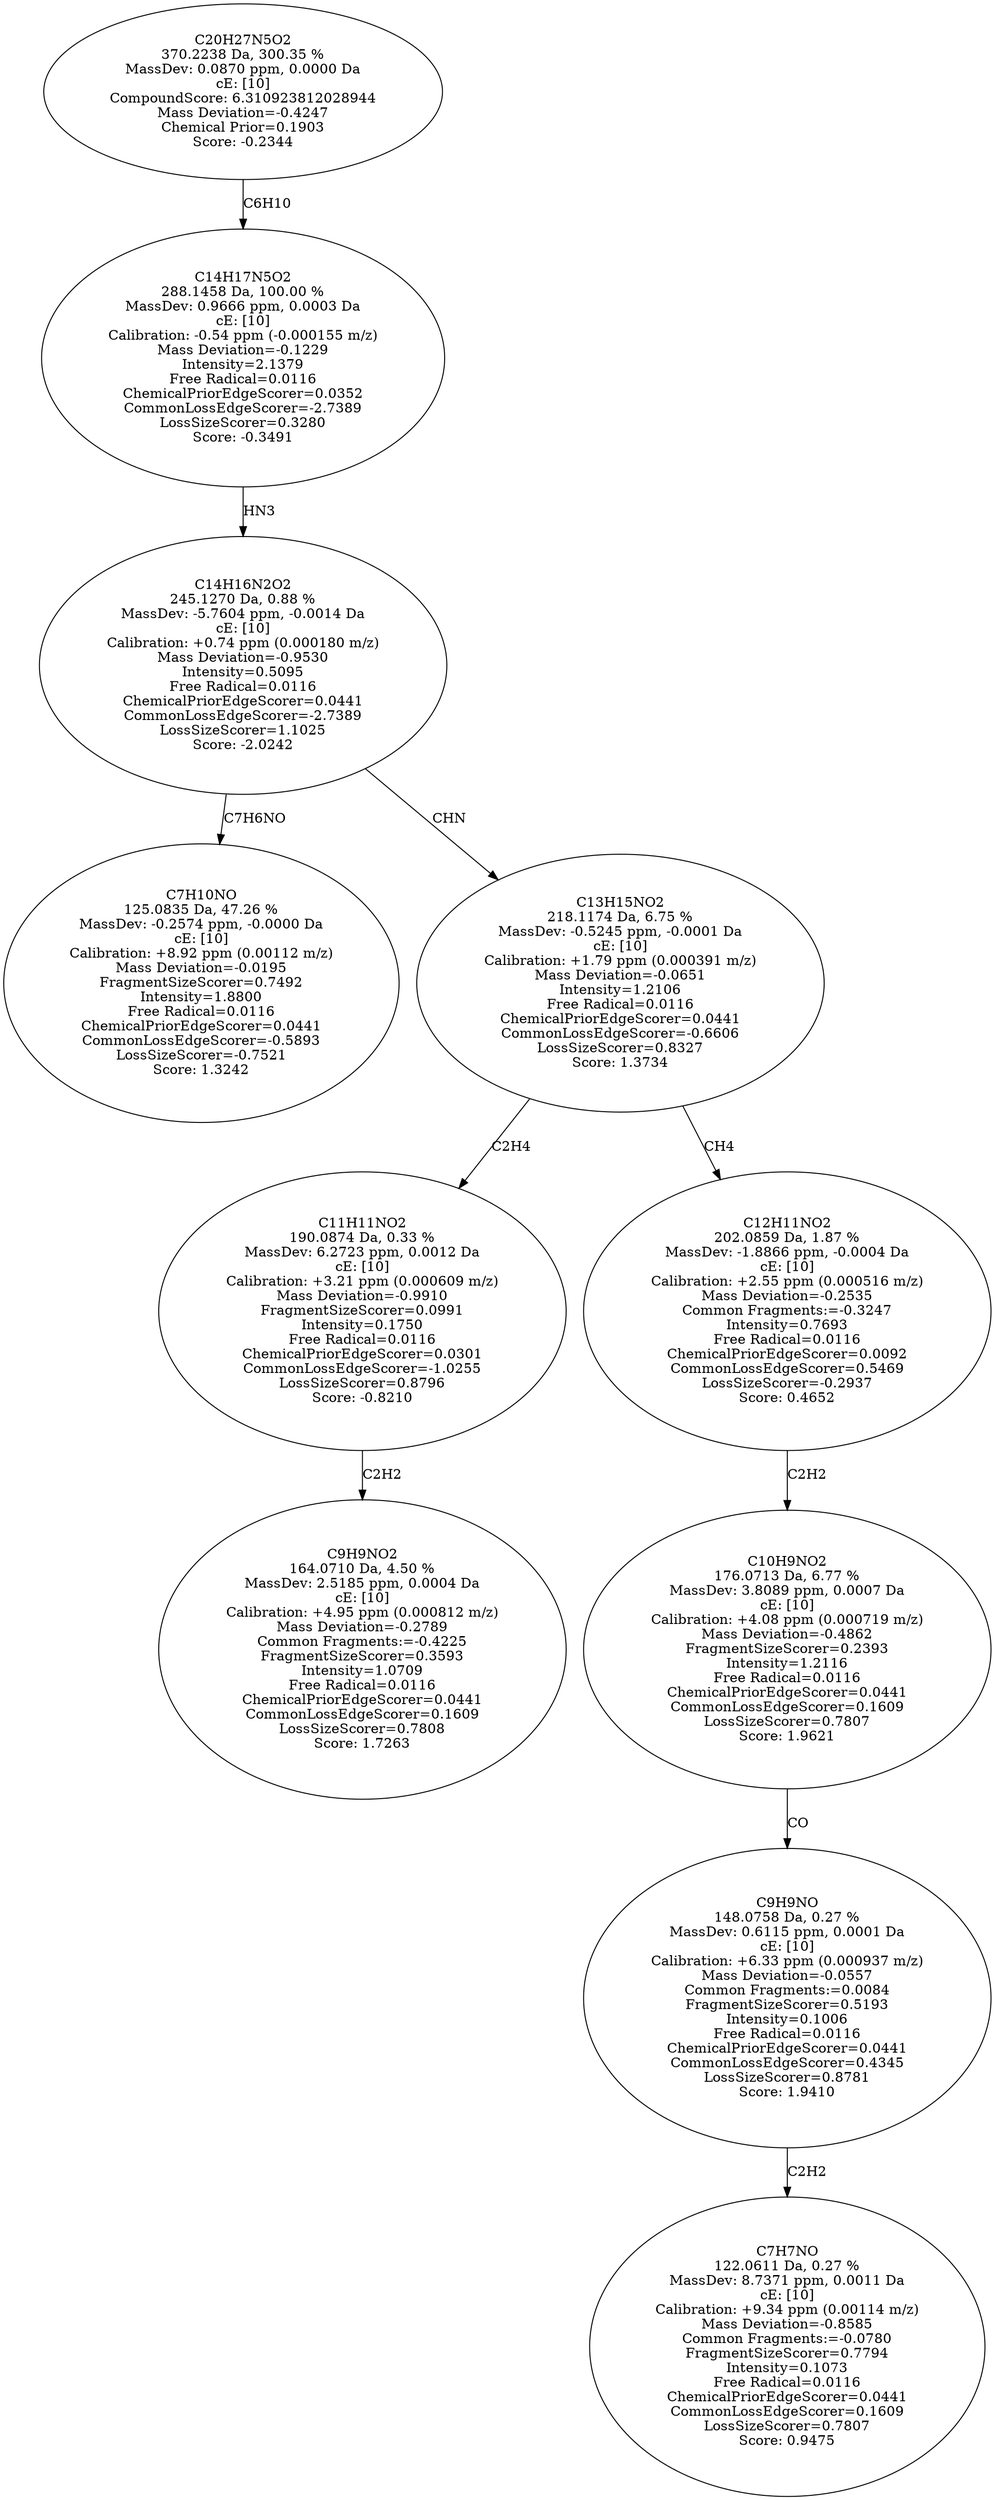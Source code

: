 strict digraph {
v1 [label="C7H10NO\n125.0835 Da, 47.26 %\nMassDev: -0.2574 ppm, -0.0000 Da\ncE: [10]\nCalibration: +8.92 ppm (0.00112 m/z)\nMass Deviation=-0.0195\nFragmentSizeScorer=0.7492\nIntensity=1.8800\nFree Radical=0.0116\nChemicalPriorEdgeScorer=0.0441\nCommonLossEdgeScorer=-0.5893\nLossSizeScorer=-0.7521\nScore: 1.3242"];
v2 [label="C9H9NO2\n164.0710 Da, 4.50 %\nMassDev: 2.5185 ppm, 0.0004 Da\ncE: [10]\nCalibration: +4.95 ppm (0.000812 m/z)\nMass Deviation=-0.2789\nCommon Fragments:=-0.4225\nFragmentSizeScorer=0.3593\nIntensity=1.0709\nFree Radical=0.0116\nChemicalPriorEdgeScorer=0.0441\nCommonLossEdgeScorer=0.1609\nLossSizeScorer=0.7808\nScore: 1.7263"];
v3 [label="C11H11NO2\n190.0874 Da, 0.33 %\nMassDev: 6.2723 ppm, 0.0012 Da\ncE: [10]\nCalibration: +3.21 ppm (0.000609 m/z)\nMass Deviation=-0.9910\nFragmentSizeScorer=0.0991\nIntensity=0.1750\nFree Radical=0.0116\nChemicalPriorEdgeScorer=0.0301\nCommonLossEdgeScorer=-1.0255\nLossSizeScorer=0.8796\nScore: -0.8210"];
v4 [label="C7H7NO\n122.0611 Da, 0.27 %\nMassDev: 8.7371 ppm, 0.0011 Da\ncE: [10]\nCalibration: +9.34 ppm (0.00114 m/z)\nMass Deviation=-0.8585\nCommon Fragments:=-0.0780\nFragmentSizeScorer=0.7794\nIntensity=0.1073\nFree Radical=0.0116\nChemicalPriorEdgeScorer=0.0441\nCommonLossEdgeScorer=0.1609\nLossSizeScorer=0.7807\nScore: 0.9475"];
v5 [label="C9H9NO\n148.0758 Da, 0.27 %\nMassDev: 0.6115 ppm, 0.0001 Da\ncE: [10]\nCalibration: +6.33 ppm (0.000937 m/z)\nMass Deviation=-0.0557\nCommon Fragments:=0.0084\nFragmentSizeScorer=0.5193\nIntensity=0.1006\nFree Radical=0.0116\nChemicalPriorEdgeScorer=0.0441\nCommonLossEdgeScorer=0.4345\nLossSizeScorer=0.8781\nScore: 1.9410"];
v6 [label="C10H9NO2\n176.0713 Da, 6.77 %\nMassDev: 3.8089 ppm, 0.0007 Da\ncE: [10]\nCalibration: +4.08 ppm (0.000719 m/z)\nMass Deviation=-0.4862\nFragmentSizeScorer=0.2393\nIntensity=1.2116\nFree Radical=0.0116\nChemicalPriorEdgeScorer=0.0441\nCommonLossEdgeScorer=0.1609\nLossSizeScorer=0.7807\nScore: 1.9621"];
v7 [label="C12H11NO2\n202.0859 Da, 1.87 %\nMassDev: -1.8866 ppm, -0.0004 Da\ncE: [10]\nCalibration: +2.55 ppm (0.000516 m/z)\nMass Deviation=-0.2535\nCommon Fragments:=-0.3247\nIntensity=0.7693\nFree Radical=0.0116\nChemicalPriorEdgeScorer=0.0092\nCommonLossEdgeScorer=0.5469\nLossSizeScorer=-0.2937\nScore: 0.4652"];
v8 [label="C13H15NO2\n218.1174 Da, 6.75 %\nMassDev: -0.5245 ppm, -0.0001 Da\ncE: [10]\nCalibration: +1.79 ppm (0.000391 m/z)\nMass Deviation=-0.0651\nIntensity=1.2106\nFree Radical=0.0116\nChemicalPriorEdgeScorer=0.0441\nCommonLossEdgeScorer=-0.6606\nLossSizeScorer=0.8327\nScore: 1.3734"];
v9 [label="C14H16N2O2\n245.1270 Da, 0.88 %\nMassDev: -5.7604 ppm, -0.0014 Da\ncE: [10]\nCalibration: +0.74 ppm (0.000180 m/z)\nMass Deviation=-0.9530\nIntensity=0.5095\nFree Radical=0.0116\nChemicalPriorEdgeScorer=0.0441\nCommonLossEdgeScorer=-2.7389\nLossSizeScorer=1.1025\nScore: -2.0242"];
v10 [label="C14H17N5O2\n288.1458 Da, 100.00 %\nMassDev: 0.9666 ppm, 0.0003 Da\ncE: [10]\nCalibration: -0.54 ppm (-0.000155 m/z)\nMass Deviation=-0.1229\nIntensity=2.1379\nFree Radical=0.0116\nChemicalPriorEdgeScorer=0.0352\nCommonLossEdgeScorer=-2.7389\nLossSizeScorer=0.3280\nScore: -0.3491"];
v11 [label="C20H27N5O2\n370.2238 Da, 300.35 %\nMassDev: 0.0870 ppm, 0.0000 Da\ncE: [10]\nCompoundScore: 6.310923812028944\nMass Deviation=-0.4247\nChemical Prior=0.1903\nScore: -0.2344"];
v9 -> v1 [label="C7H6NO"];
v3 -> v2 [label="C2H2"];
v8 -> v3 [label="C2H4"];
v5 -> v4 [label="C2H2"];
v6 -> v5 [label="CO"];
v7 -> v6 [label="C2H2"];
v8 -> v7 [label="CH4"];
v9 -> v8 [label="CHN"];
v10 -> v9 [label="HN3"];
v11 -> v10 [label="C6H10"];
}